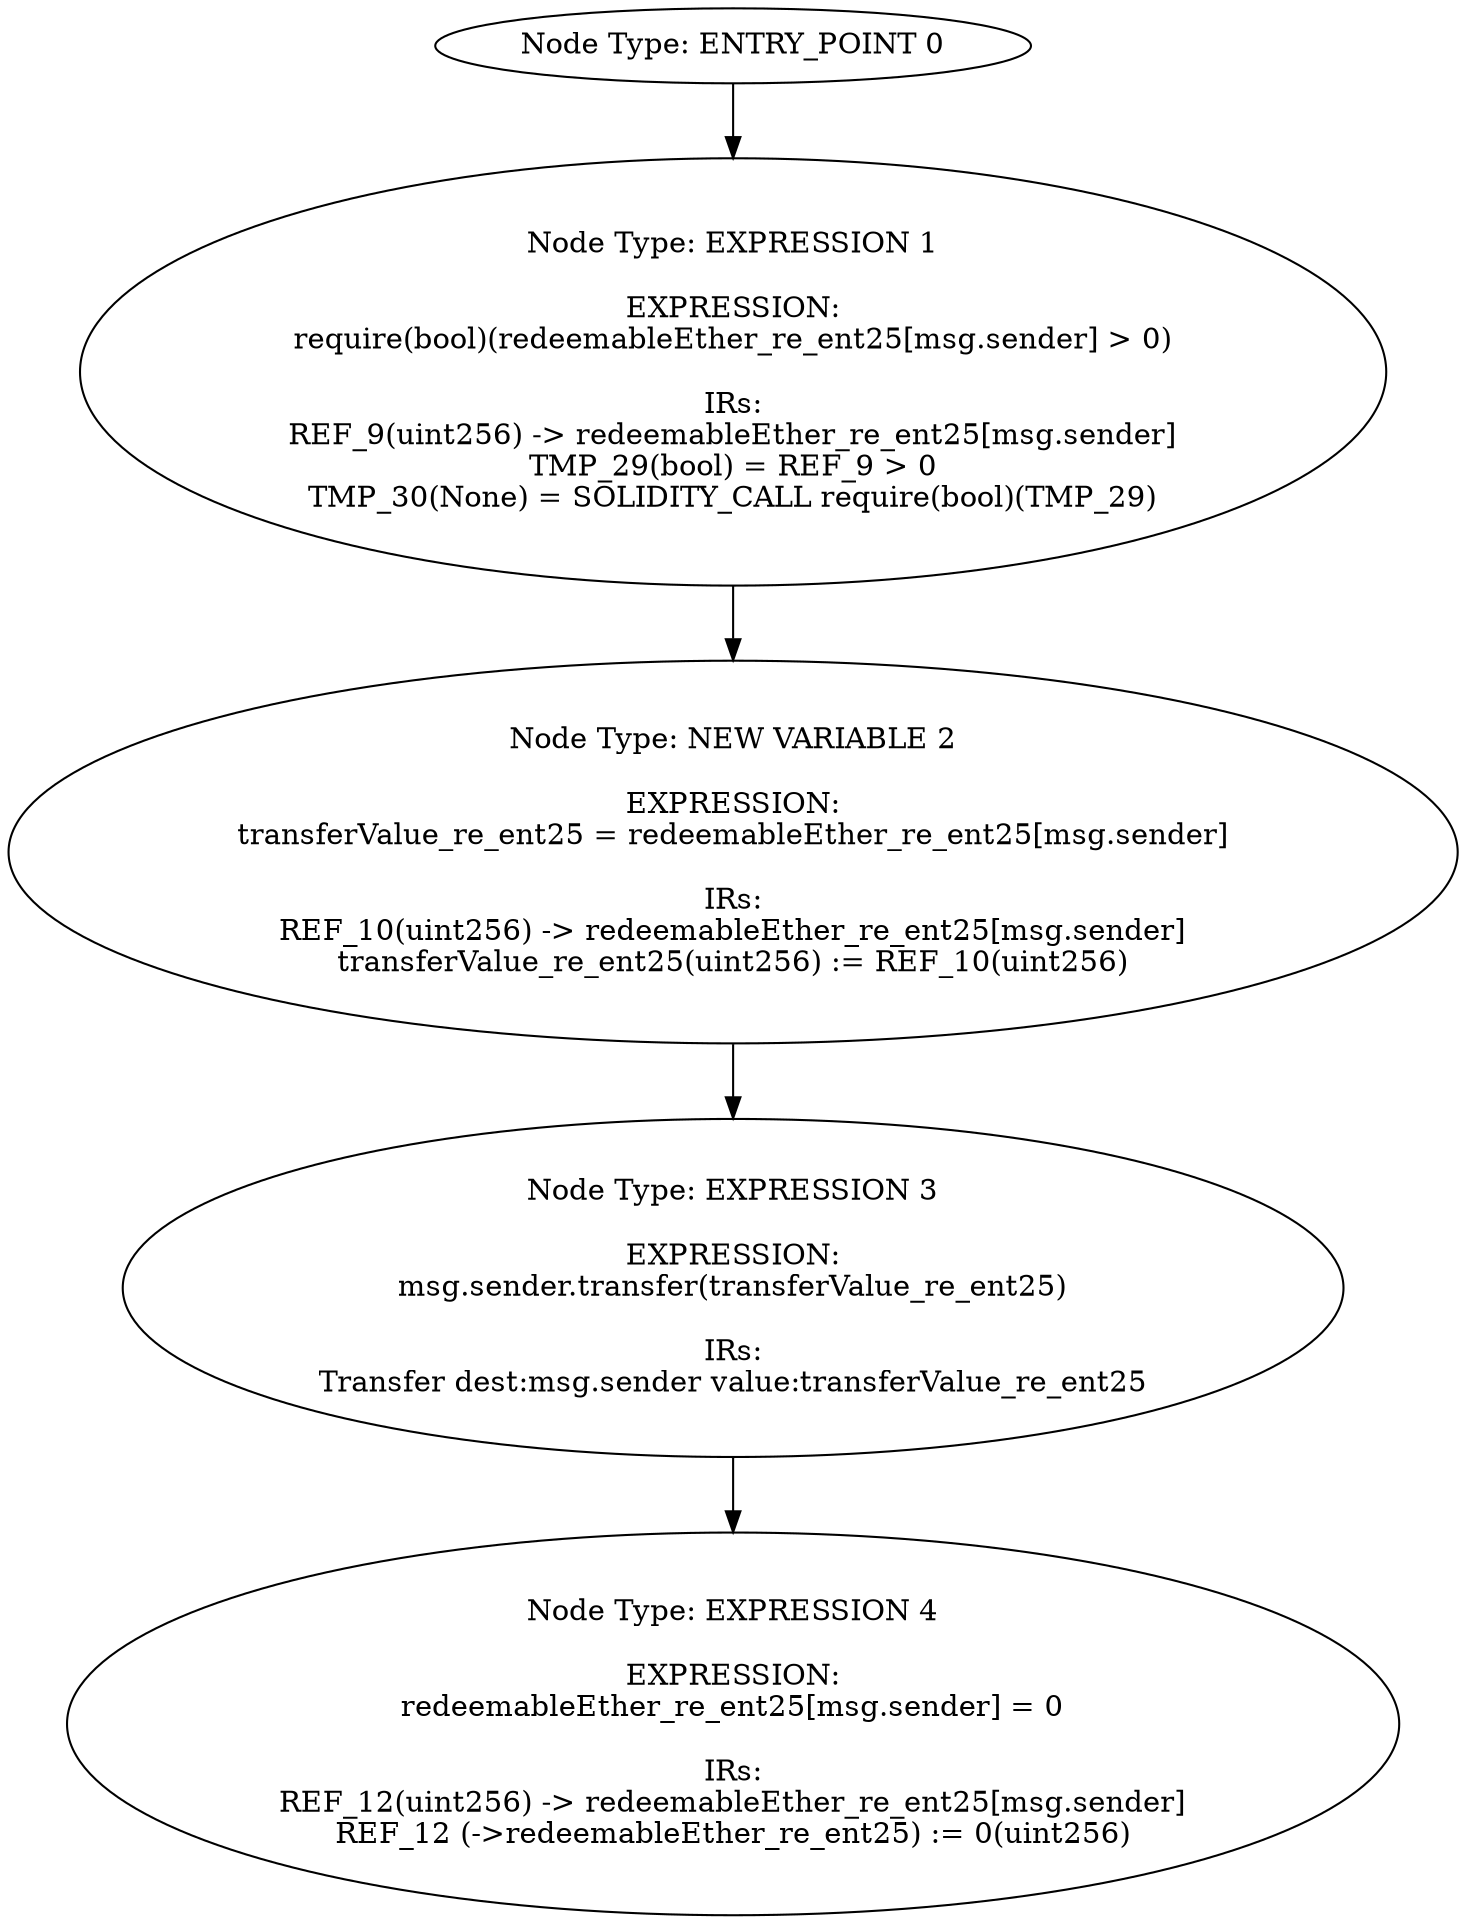 digraph{
0[label="Node Type: ENTRY_POINT 0
"];
0->1;
1[label="Node Type: EXPRESSION 1

EXPRESSION:
require(bool)(redeemableEther_re_ent25[msg.sender] > 0)

IRs:
REF_9(uint256) -> redeemableEther_re_ent25[msg.sender]
TMP_29(bool) = REF_9 > 0
TMP_30(None) = SOLIDITY_CALL require(bool)(TMP_29)"];
1->2;
2[label="Node Type: NEW VARIABLE 2

EXPRESSION:
transferValue_re_ent25 = redeemableEther_re_ent25[msg.sender]

IRs:
REF_10(uint256) -> redeemableEther_re_ent25[msg.sender]
transferValue_re_ent25(uint256) := REF_10(uint256)"];
2->3;
3[label="Node Type: EXPRESSION 3

EXPRESSION:
msg.sender.transfer(transferValue_re_ent25)

IRs:
Transfer dest:msg.sender value:transferValue_re_ent25"];
3->4;
4[label="Node Type: EXPRESSION 4

EXPRESSION:
redeemableEther_re_ent25[msg.sender] = 0

IRs:
REF_12(uint256) -> redeemableEther_re_ent25[msg.sender]
REF_12 (->redeemableEther_re_ent25) := 0(uint256)"];
}
